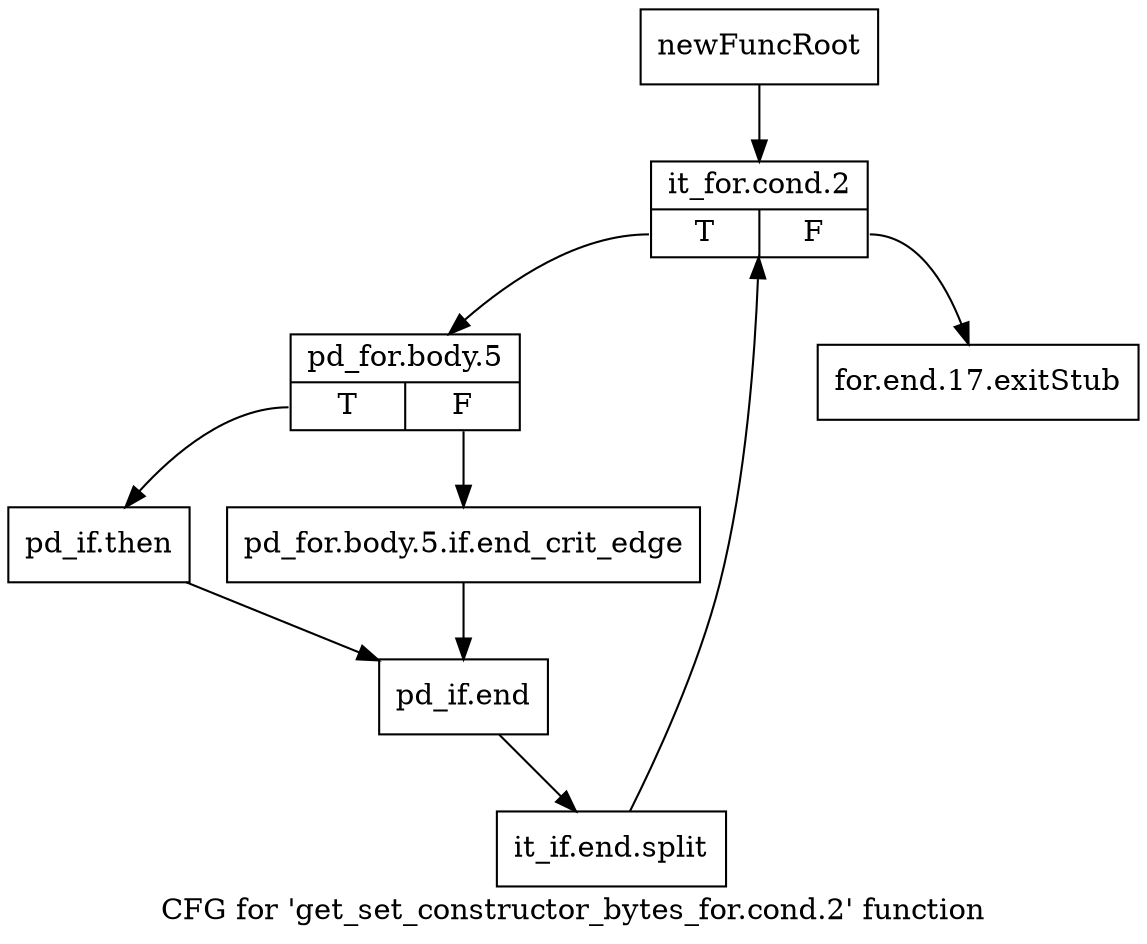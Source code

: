 digraph "CFG for 'get_set_constructor_bytes_for.cond.2' function" {
	label="CFG for 'get_set_constructor_bytes_for.cond.2' function";

	Node0xaee2cd0 [shape=record,label="{newFuncRoot}"];
	Node0xaee2cd0 -> Node0xaee2d70;
	Node0xaee2d20 [shape=record,label="{for.end.17.exitStub}"];
	Node0xaee2d70 [shape=record,label="{it_for.cond.2|{<s0>T|<s1>F}}"];
	Node0xaee2d70:s0 -> Node0xaee2dc0;
	Node0xaee2d70:s1 -> Node0xaee2d20;
	Node0xaee2dc0 [shape=record,label="{pd_for.body.5|{<s0>T|<s1>F}}"];
	Node0xaee2dc0:s0 -> Node0xaee2e60;
	Node0xaee2dc0:s1 -> Node0xaee2e10;
	Node0xaee2e10 [shape=record,label="{pd_for.body.5.if.end_crit_edge}"];
	Node0xaee2e10 -> Node0xaee2eb0;
	Node0xaee2e60 [shape=record,label="{pd_if.then}"];
	Node0xaee2e60 -> Node0xaee2eb0;
	Node0xaee2eb0 [shape=record,label="{pd_if.end}"];
	Node0xaee2eb0 -> Node0xfd71e30;
	Node0xfd71e30 [shape=record,label="{it_if.end.split}"];
	Node0xfd71e30 -> Node0xaee2d70;
}
